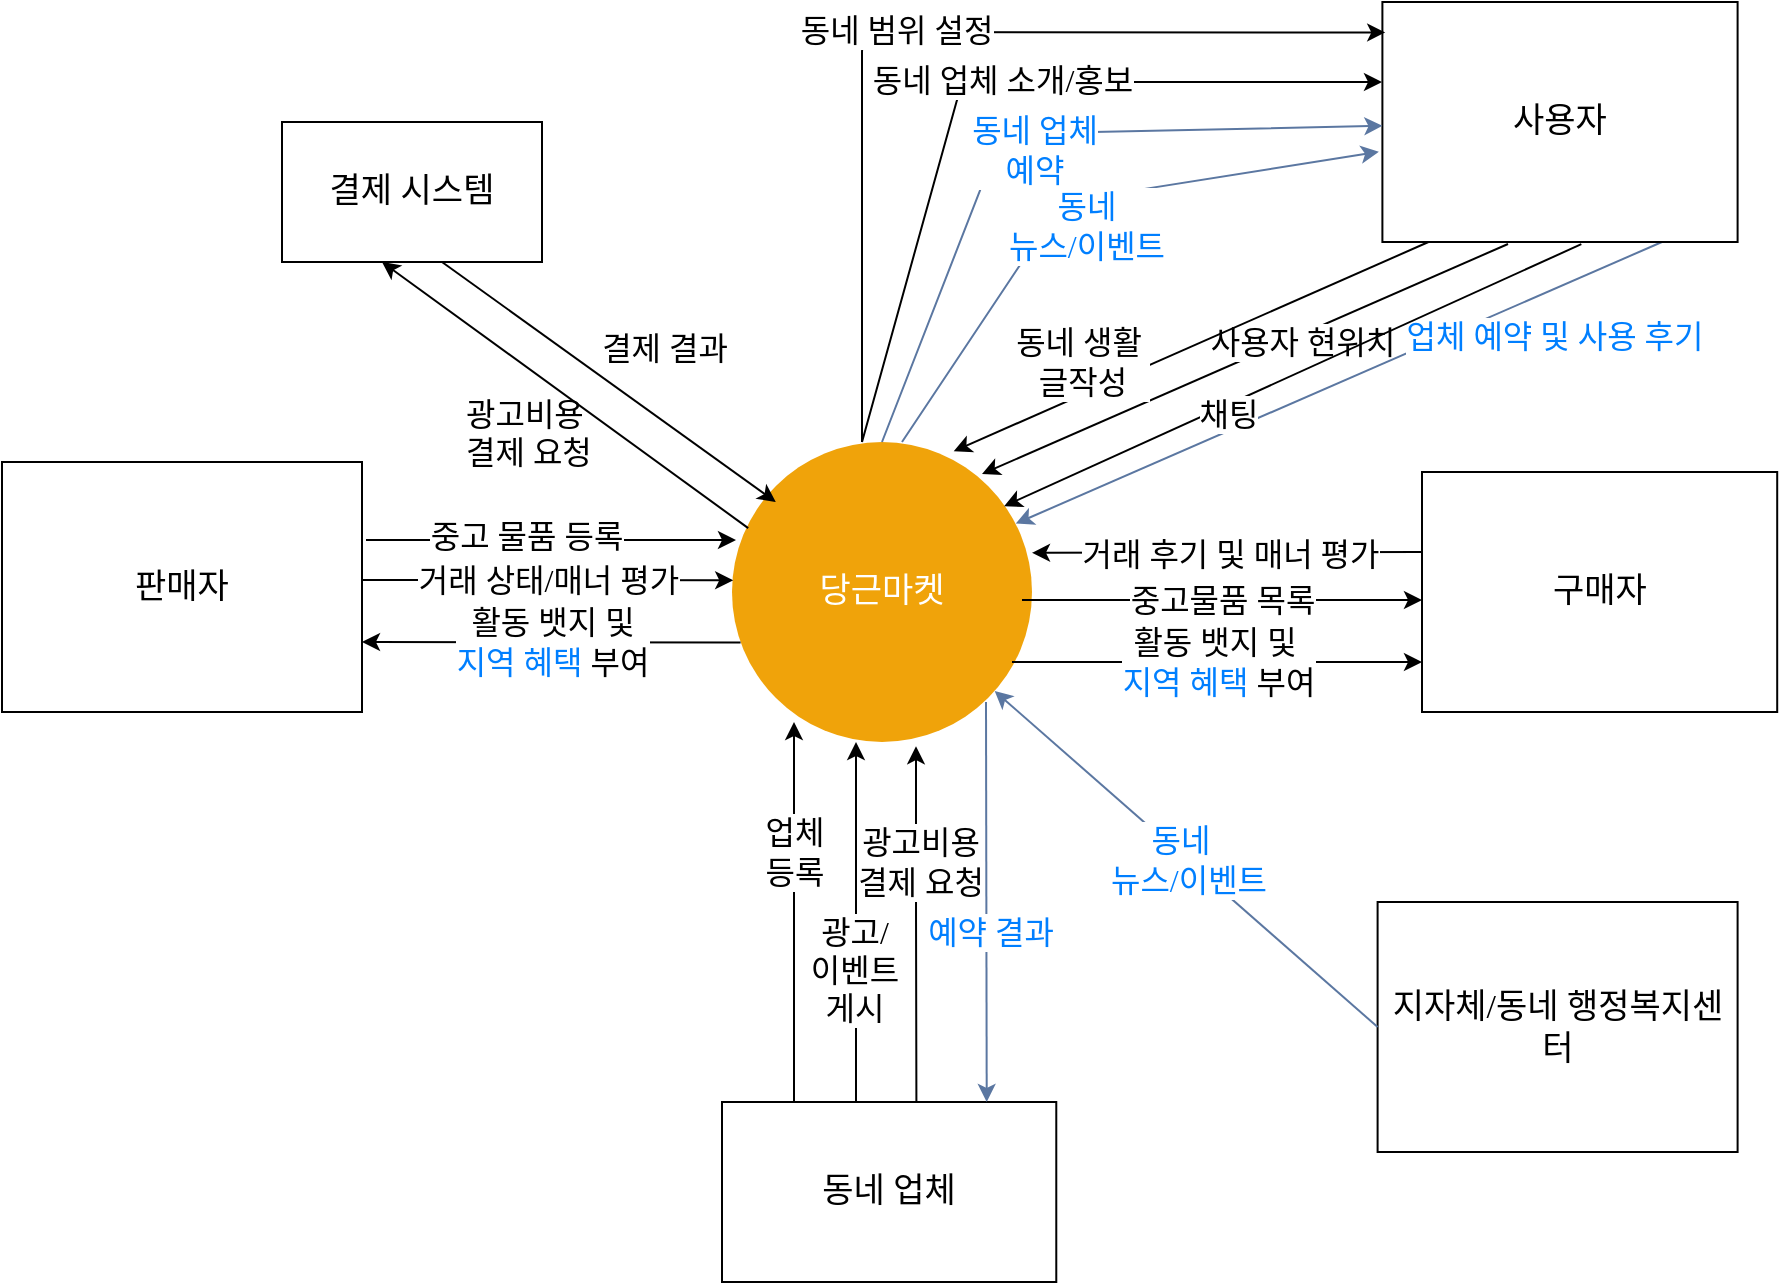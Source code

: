 <mxfile version="13.7.4" type="github">
  <diagram id="2eBaNiK83SsfWGN7OqTg" name="Page-1">
    <mxGraphModel dx="2130" dy="782" grid="1" gridSize="10" guides="1" tooltips="1" connect="1" arrows="1" fold="1" page="1" pageScale="1" pageWidth="827" pageHeight="1169" background="#FFFFFF" math="0" shadow="0">
      <root>
        <mxCell id="0" />
        <mxCell id="1" parent="0" />
        <mxCell id="iDiovrbEPyYLWm7U3jqZ-1" value="당근마켓" style="ellipse;whiteSpace=wrap;html=1;aspect=fixed;fontFamily=Do Hyeon;fontSize=17;fillColor=#f0a30a;fontColor=#ffffff;strokeColor=none;fontSource=https%3A%2F%2Ffonts.googleapis.com%2Fcss%3Ffamily%3DDo%2BHyeon;" parent="1" vertex="1">
          <mxGeometry x="315" y="370" width="150" height="150" as="geometry" />
        </mxCell>
        <mxCell id="iDiovrbEPyYLWm7U3jqZ-4" value="동네 업체" style="rounded=0;whiteSpace=wrap;html=1;fontFamily=Do Hyeon;fontSize=17;fontSource=https%3A%2F%2Ffonts.googleapis.com%2Fcss%3Ffamily%3DDo%2BHyeon;" parent="1" vertex="1">
          <mxGeometry x="310" y="700" width="167.14" height="90" as="geometry" />
        </mxCell>
        <mxCell id="iDiovrbEPyYLWm7U3jqZ-26" value="구매자" style="rounded=0;whiteSpace=wrap;html=1;fontFamily=Do Hyeon;fontSize=17;fontSource=https%3A%2F%2Ffonts.googleapis.com%2Fcss%3Ffamily%3DDo%2BHyeon;" parent="1" vertex="1">
          <mxGeometry x="660" y="385" width="177.6" height="120" as="geometry" />
        </mxCell>
        <mxCell id="iDiovrbEPyYLWm7U3jqZ-27" value="판매자" style="rounded=0;whiteSpace=wrap;html=1;fontFamily=Do Hyeon;fontSize=17;fontSource=https%3A%2F%2Ffonts.googleapis.com%2Fcss%3Ffamily%3DDo%2BHyeon;" parent="1" vertex="1">
          <mxGeometry x="-50" y="380" width="180" height="125" as="geometry" />
        </mxCell>
        <mxCell id="615CvDBMZHt1SZaBTN3t-6" value="" style="endArrow=classic;html=1;exitX=0.5;exitY=0;exitDx=0;exitDy=0;entryX=0.5;entryY=1;entryDx=0;entryDy=0;fontFamily=Do Hyeon;fontSource=https%3A%2F%2Ffonts.googleapis.com%2Fcss%3Ffamily%3DDo%2BHyeon;" parent="1" edge="1">
          <mxGeometry relative="1" as="geometry">
            <mxPoint x="377" y="700" as="sourcePoint" />
            <mxPoint x="377" y="520" as="targetPoint" />
            <Array as="points" />
          </mxGeometry>
        </mxCell>
        <mxCell id="615CvDBMZHt1SZaBTN3t-7" value="광고/&lt;br&gt;이벤트&lt;br style=&quot;font-size: 16px&quot;&gt;게시" style="edgeLabel;resizable=0;html=1;align=center;verticalAlign=middle;fontSize=16;fontFamily=Do Hyeon;fontSource=https%3A%2F%2Ffonts.googleapis.com%2Fcss%3Ffamily%3DDo%2BHyeon;labelBackgroundColor=#FFFFFF;" parent="615CvDBMZHt1SZaBTN3t-6" connectable="0" vertex="1">
          <mxGeometry relative="1" as="geometry">
            <mxPoint x="-1" y="24" as="offset" />
          </mxGeometry>
        </mxCell>
        <mxCell id="615CvDBMZHt1SZaBTN3t-8" value="" style="endArrow=classic;html=1;exitX=0.885;exitY=-0.002;exitDx=0;exitDy=0;exitPerimeter=0;fontFamily=Do Hyeon;fontSource=https%3A%2F%2Ffonts.googleapis.com%2Fcss%3Ffamily%3DDo%2BHyeon;" parent="1" edge="1">
          <mxGeometry relative="1" as="geometry">
            <mxPoint x="407.2" y="700.0" as="sourcePoint" />
            <mxPoint x="407" y="522.12" as="targetPoint" />
            <Array as="points">
              <mxPoint x="407" y="600.12" />
            </Array>
          </mxGeometry>
        </mxCell>
        <mxCell id="615CvDBMZHt1SZaBTN3t-9" value="광고비용 &lt;br&gt;결제 요청" style="edgeLabel;resizable=0;html=1;align=center;verticalAlign=middle;fontSize=16;fontFamily=Do Hyeon;fontSource=https%3A%2F%2Ffonts.googleapis.com%2Fcss%3Ffamily%3DDo%2BHyeon;labelBackgroundColor=#FFFFFF;" parent="615CvDBMZHt1SZaBTN3t-8" connectable="0" vertex="1">
          <mxGeometry relative="1" as="geometry">
            <mxPoint x="1.98" y="-31" as="offset" />
          </mxGeometry>
        </mxCell>
        <mxCell id="615CvDBMZHt1SZaBTN3t-10" value="" style="endArrow=classic;html=1;fontFamily=Do Hyeon;fontSource=https%3A%2F%2Ffonts.googleapis.com%2Fcss%3Ffamily%3DDo%2BHyeon;" parent="1" edge="1">
          <mxGeometry relative="1" as="geometry">
            <mxPoint x="132" y="419" as="sourcePoint" />
            <mxPoint x="317" y="419" as="targetPoint" />
            <Array as="points" />
          </mxGeometry>
        </mxCell>
        <mxCell id="615CvDBMZHt1SZaBTN3t-11" value="중고 물품 등록" style="edgeLabel;resizable=0;html=1;align=center;verticalAlign=middle;fontSize=16;labelBackgroundColor=#FFFFFF;fontFamily=Do Hyeon;fontSource=https%3A%2F%2Ffonts.googleapis.com%2Fcss%3Ffamily%3DDo%2BHyeon;" parent="615CvDBMZHt1SZaBTN3t-10" connectable="0" vertex="1">
          <mxGeometry relative="1" as="geometry">
            <mxPoint x="-13" y="-2" as="offset" />
          </mxGeometry>
        </mxCell>
        <mxCell id="615CvDBMZHt1SZaBTN3t-12" value="" style="endArrow=classic;html=1;fontFamily=Do Hyeon;fontSource=https%3A%2F%2Ffonts.googleapis.com%2Fcss%3Ffamily%3DDo%2BHyeon;" parent="1" edge="1">
          <mxGeometry relative="1" as="geometry">
            <mxPoint x="460" y="449" as="sourcePoint" />
            <mxPoint x="660" y="449" as="targetPoint" />
            <Array as="points">
              <mxPoint x="529.8" y="449" />
            </Array>
          </mxGeometry>
        </mxCell>
        <mxCell id="615CvDBMZHt1SZaBTN3t-13" value="중고물품 목록" style="edgeLabel;resizable=0;html=1;align=center;verticalAlign=middle;fontSize=16;labelBackgroundColor=#FFFFFF;fontFamily=Do Hyeon;fontSource=https%3A%2F%2Ffonts.googleapis.com%2Fcss%3Ffamily%3DDo%2BHyeon;" parent="615CvDBMZHt1SZaBTN3t-12" connectable="0" vertex="1">
          <mxGeometry relative="1" as="geometry">
            <mxPoint as="offset" />
          </mxGeometry>
        </mxCell>
        <mxCell id="615CvDBMZHt1SZaBTN3t-18" value="" style="endArrow=classic;html=1;fontFamily=Do Hyeon;fontSource=https%3A%2F%2Ffonts.googleapis.com%2Fcss%3Ffamily%3DDo%2BHyeon;" parent="1" edge="1">
          <mxGeometry relative="1" as="geometry">
            <mxPoint x="703" y="271" as="sourcePoint" />
            <mxPoint x="440" y="386" as="targetPoint" />
            <Array as="points" />
          </mxGeometry>
        </mxCell>
        <mxCell id="615CvDBMZHt1SZaBTN3t-19" value="사용자 현위치" style="edgeLabel;resizable=0;html=1;align=center;verticalAlign=middle;fontSize=16;labelBackgroundColor=#FFFFFF;fontFamily=Do Hyeon;fontSource=https%3A%2F%2Ffonts.googleapis.com%2Fcss%3Ffamily%3DDo%2BHyeon;" parent="615CvDBMZHt1SZaBTN3t-18" connectable="0" vertex="1">
          <mxGeometry relative="1" as="geometry">
            <mxPoint x="28.6" y="-8.5" as="offset" />
          </mxGeometry>
        </mxCell>
        <mxCell id="615CvDBMZHt1SZaBTN3t-20" value="" style="endArrow=classic;html=1;fontFamily=Do Hyeon;fontSource=https%3A%2F%2Ffonts.googleapis.com%2Fcss%3Ffamily%3DDo%2BHyeon;" parent="1" edge="1">
          <mxGeometry relative="1" as="geometry">
            <mxPoint x="660" y="425" as="sourcePoint" />
            <mxPoint x="465" y="425.41" as="targetPoint" />
            <Array as="points" />
          </mxGeometry>
        </mxCell>
        <mxCell id="615CvDBMZHt1SZaBTN3t-21" value="거래 후기 및 매너 평가" style="edgeLabel;resizable=0;html=1;align=center;verticalAlign=middle;fontSize=16;labelBackgroundColor=#FFFFFF;fontFamily=Do Hyeon;fontSource=https%3A%2F%2Ffonts.googleapis.com%2Fcss%3Ffamily%3DDo%2BHyeon;" parent="615CvDBMZHt1SZaBTN3t-20" connectable="0" vertex="1">
          <mxGeometry relative="1" as="geometry">
            <mxPoint x="1" y="0.2" as="offset" />
          </mxGeometry>
        </mxCell>
        <mxCell id="615CvDBMZHt1SZaBTN3t-27" value="" style="endArrow=classic;html=1;fontFamily=Do Hyeon;fontSource=https%3A%2F%2Ffonts.googleapis.com%2Fcss%3Ffamily%3DDo%2BHyeon;exitX=0.787;exitY=1;exitDx=0;exitDy=0;exitPerimeter=0;entryX=0.946;entryY=0.272;entryDx=0;entryDy=0;entryPerimeter=0;strokeColor=#5B77A1;" parent="1" source="f4QaTZTHXKAwovkgsrd5-1" target="iDiovrbEPyYLWm7U3jqZ-1" edge="1">
          <mxGeometry relative="1" as="geometry">
            <mxPoint x="790" y="270" as="sourcePoint" />
            <mxPoint x="463" y="413" as="targetPoint" />
            <Array as="points" />
          </mxGeometry>
        </mxCell>
        <mxCell id="615CvDBMZHt1SZaBTN3t-28" value="업체 예약 및 사용 후기" style="edgeLabel;resizable=0;html=1;align=center;verticalAlign=middle;fontSize=16;labelBackgroundColor=#FFFFFF;fontFamily=Do Hyeon;fontSource=https%3A%2F%2Ffonts.googleapis.com%2Fcss%3Ffamily%3DDo%2BHyeon;fontColor=#007FFF;" parent="615CvDBMZHt1SZaBTN3t-27" connectable="0" vertex="1">
          <mxGeometry relative="1" as="geometry">
            <mxPoint x="106.8" y="-23.65" as="offset" />
          </mxGeometry>
        </mxCell>
        <mxCell id="615CvDBMZHt1SZaBTN3t-30" value="" style="endArrow=classic;html=1;fontFamily=Do Hyeon;fontSource=https%3A%2F%2Ffonts.googleapis.com%2Fcss%3Ffamily%3DDo%2BHyeon;exitX=0.56;exitY=1.009;exitDx=0;exitDy=0;exitPerimeter=0;entryX=0.907;entryY=0.214;entryDx=0;entryDy=0;entryPerimeter=0;" parent="1" source="f4QaTZTHXKAwovkgsrd5-1" target="iDiovrbEPyYLWm7U3jqZ-1" edge="1">
          <mxGeometry relative="1" as="geometry">
            <mxPoint x="750" y="274" as="sourcePoint" />
            <mxPoint x="460" y="400" as="targetPoint" />
            <Array as="points" />
          </mxGeometry>
        </mxCell>
        <mxCell id="615CvDBMZHt1SZaBTN3t-31" value="채팅" style="edgeLabel;resizable=0;html=1;align=center;verticalAlign=middle;fontSize=16;labelBackgroundColor=#FFFFFF;fontFamily=Do Hyeon;fontSource=https%3A%2F%2Ffonts.googleapis.com%2Fcss%3Ffamily%3DDo%2BHyeon;" parent="615CvDBMZHt1SZaBTN3t-30" connectable="0" vertex="1">
          <mxGeometry relative="1" as="geometry">
            <mxPoint x="-32.76" y="19.25" as="offset" />
          </mxGeometry>
        </mxCell>
        <mxCell id="K0sjepav5S79el99xd7h-5" value="" style="endArrow=classic;html=1;fontFamily=Do Hyeon;fontSize=16;entryX=0.004;entryY=0.601;entryDx=0;entryDy=0;entryPerimeter=0;" parent="1" edge="1">
          <mxGeometry relative="1" as="geometry">
            <mxPoint x="130" y="439" as="sourcePoint" />
            <mxPoint x="315.6" y="439.15" as="targetPoint" />
          </mxGeometry>
        </mxCell>
        <mxCell id="K0sjepav5S79el99xd7h-6" value="&lt;span style=&quot;font-size: 16px&quot;&gt;거래 상태/매너 평가&lt;/span&gt;" style="edgeLabel;resizable=0;html=1;align=center;verticalAlign=middle;fontFamily=Do Hyeon;fontSource=https%3A%2F%2Ffonts.googleapis.com%2Fcss%3Ffamily%3DDo%2BHyeon;labelBackgroundColor=#FFFFFF;fontSize=16;" parent="K0sjepav5S79el99xd7h-5" connectable="0" vertex="1">
          <mxGeometry relative="1" as="geometry" />
        </mxCell>
        <mxCell id="K0sjepav5S79el99xd7h-9" value="" style="endArrow=classic;html=1;exitX=0.5;exitY=0;exitDx=0;exitDy=0;fontFamily=Do Hyeon;fontSource=https%3A%2F%2Ffonts.googleapis.com%2Fcss%3Ffamily%3DDo%2BHyeon;" parent="1" edge="1">
          <mxGeometry relative="1" as="geometry">
            <mxPoint x="346" y="700" as="sourcePoint" />
            <mxPoint x="346" y="510" as="targetPoint" />
            <Array as="points" />
          </mxGeometry>
        </mxCell>
        <mxCell id="K0sjepav5S79el99xd7h-10" value="업체&lt;br&gt;등록" style="edgeLabel;resizable=0;html=1;align=center;verticalAlign=middle;fontSize=16;fontFamily=Do Hyeon;fontSource=https%3A%2F%2Ffonts.googleapis.com%2Fcss%3Ffamily%3DDo%2BHyeon;labelBackgroundColor=#FFFFFF;" parent="K0sjepav5S79el99xd7h-9" connectable="0" vertex="1">
          <mxGeometry relative="1" as="geometry">
            <mxPoint y="-30" as="offset" />
          </mxGeometry>
        </mxCell>
        <mxCell id="K0sjepav5S79el99xd7h-13" value="" style="endArrow=classic;html=1;fontFamily=Do Hyeon;fontSource=https%3A%2F%2Ffonts.googleapis.com%2Fcss%3Ffamily%3DDo%2BHyeon;entryX=0.739;entryY=0.031;entryDx=0;entryDy=0;entryPerimeter=0;exitX=0.136;exitY=0.996;exitDx=0;exitDy=0;exitPerimeter=0;" parent="1" source="f4QaTZTHXKAwovkgsrd5-1" target="iDiovrbEPyYLWm7U3jqZ-1" edge="1">
          <mxGeometry relative="1" as="geometry">
            <mxPoint x="620" y="260" as="sourcePoint" />
            <mxPoint x="379.999" y="370.003" as="targetPoint" />
            <Array as="points" />
          </mxGeometry>
        </mxCell>
        <mxCell id="K0sjepav5S79el99xd7h-14" value="동네 생활&amp;nbsp;&lt;br&gt;글작성" style="edgeLabel;resizable=0;html=1;align=center;verticalAlign=middle;fontSize=16;labelBackgroundColor=#FFFFFF;fontFamily=Do Hyeon;fontSource=https%3A%2F%2Ffonts.googleapis.com%2Fcss%3Ffamily%3DDo%2BHyeon;" parent="K0sjepav5S79el99xd7h-13" connectable="0" vertex="1">
          <mxGeometry relative="1" as="geometry">
            <mxPoint x="-54.86" y="7.81" as="offset" />
          </mxGeometry>
        </mxCell>
        <mxCell id="L4SgiP1MxD5cdKtb4Lhz-1" value="결제 시스템" style="rounded=0;whiteSpace=wrap;html=1;fontFamily=Do Hyeon;fontSize=17;fontSource=https%3A%2F%2Ffonts.googleapis.com%2Fcss%3Ffamily%3DDo%2BHyeon;" parent="1" vertex="1">
          <mxGeometry x="90" y="210" width="130" height="70" as="geometry" />
        </mxCell>
        <mxCell id="L4SgiP1MxD5cdKtb4Lhz-4" value="" style="endArrow=classic;html=1;fontFamily=Do Hyeon;fontSource=https%3A%2F%2Ffonts.googleapis.com%2Fcss%3Ffamily%3DDo%2BHyeon;exitX=0.5;exitY=1;exitDx=0;exitDy=0;entryX=0.146;entryY=0.2;entryDx=0;entryDy=0;entryPerimeter=0;" parent="1" target="iDiovrbEPyYLWm7U3jqZ-1" edge="1">
          <mxGeometry relative="1" as="geometry">
            <mxPoint x="170" y="280.0" as="sourcePoint" />
            <mxPoint x="340" y="402" as="targetPoint" />
            <Array as="points" />
          </mxGeometry>
        </mxCell>
        <mxCell id="L4SgiP1MxD5cdKtb4Lhz-5" value="결제 결과" style="edgeLabel;resizable=0;html=1;align=center;verticalAlign=middle;fontSize=16;fontFamily=Do Hyeon;fontSource=https%3A%2F%2Ffonts.googleapis.com%2Fcss%3Ffamily%3DDo%2BHyeon;labelBackgroundColor=#FFFFFF;" parent="L4SgiP1MxD5cdKtb4Lhz-4" connectable="0" vertex="1">
          <mxGeometry relative="1" as="geometry">
            <mxPoint x="26.89" y="-17.5" as="offset" />
          </mxGeometry>
        </mxCell>
        <mxCell id="DclSnaKNz0RfbiUWnmVD-1" value="&lt;span style=&quot;color: rgb(0, 0, 0); font-family: &amp;quot;do hyeon&amp;quot;; font-size: 16px; font-style: normal; font-weight: 400; letter-spacing: normal; text-align: center; text-indent: 0px; text-transform: none; word-spacing: 0px; background-color: rgb(255, 255, 255); display: inline; float: none;&quot;&gt;광고비용&lt;span&gt;&amp;nbsp;&lt;/span&gt;&lt;/span&gt;&lt;br style=&quot;color: rgb(0, 0, 0); font-family: &amp;quot;do hyeon&amp;quot;; font-size: 16px; font-style: normal; font-weight: 400; letter-spacing: normal; text-align: center; text-indent: 0px; text-transform: none; word-spacing: 0px;&quot;&gt;&lt;span style=&quot;color: rgb(0, 0, 0); font-family: &amp;quot;do hyeon&amp;quot;; font-size: 16px; font-style: normal; font-weight: 400; letter-spacing: normal; text-align: center; text-indent: 0px; text-transform: none; word-spacing: 0px; background-color: rgb(255, 255, 255); display: inline; float: none;&quot;&gt;결제 요청&lt;/span&gt;" style="text;whiteSpace=wrap;html=1;" parent="1" vertex="1">
          <mxGeometry x="180" y="340" width="80" height="40" as="geometry" />
        </mxCell>
        <mxCell id="DclSnaKNz0RfbiUWnmVD-2" value="" style="endArrow=classic;html=1;fontFamily=Do Hyeon;fontSource=https%3A%2F%2Ffonts.googleapis.com%2Fcss%3Ffamily%3DDo%2BHyeon;exitX=0.054;exitY=0.287;exitDx=0;exitDy=0;exitPerimeter=0;" parent="1" source="iDiovrbEPyYLWm7U3jqZ-1" edge="1">
          <mxGeometry relative="1" as="geometry">
            <mxPoint x="130" y="300.0" as="sourcePoint" />
            <mxPoint x="140" y="280" as="targetPoint" />
            <Array as="points" />
          </mxGeometry>
        </mxCell>
        <mxCell id="DclSnaKNz0RfbiUWnmVD-10" value="" style="endArrow=classic;html=1;entryX=0.75;entryY=0;entryDx=0;entryDy=0;strokeColor=#5B77A1;" parent="1" edge="1">
          <mxGeometry relative="1" as="geometry">
            <mxPoint x="442" y="500" as="sourcePoint" />
            <mxPoint x="442.355" y="700" as="targetPoint" />
          </mxGeometry>
        </mxCell>
        <mxCell id="DclSnaKNz0RfbiUWnmVD-11" value="예약 결과" style="edgeLabel;resizable=0;html=1;align=center;verticalAlign=middle;fontFamily=Do Hyeon;fontSource=https%3A%2F%2Ffonts.googleapis.com%2Fcss%3Ffamily%3DDo%2BHyeon;fontSize=16;fontColor=#007FFF;" parent="DclSnaKNz0RfbiUWnmVD-10" connectable="0" vertex="1">
          <mxGeometry relative="1" as="geometry">
            <mxPoint x="2" y="14.71" as="offset" />
          </mxGeometry>
        </mxCell>
        <mxCell id="DclSnaKNz0RfbiUWnmVD-19" value="지자체/동네 행정복지센터" style="rounded=0;whiteSpace=wrap;html=1;fontFamily=Do Hyeon;fontSize=17;" parent="1" vertex="1">
          <mxGeometry x="637.8" y="600" width="180" height="125" as="geometry" />
        </mxCell>
        <mxCell id="f4QaTZTHXKAwovkgsrd5-1" value="사용자" style="rounded=0;whiteSpace=wrap;html=1;fontFamily=Do Hyeon;fontSize=17;fontSource=https%3A%2F%2Ffonts.googleapis.com%2Fcss%3Ffamily%3DDo%2BHyeon;" parent="1" vertex="1">
          <mxGeometry x="640.2" y="150" width="177.6" height="120" as="geometry" />
        </mxCell>
        <mxCell id="f4QaTZTHXKAwovkgsrd5-2" value="" style="endArrow=classic;html=1;fontFamily=Do Hyeon;fontSource=https%3A%2F%2Ffonts.googleapis.com%2Fcss%3Ffamily%3DDo%2BHyeon;exitX=0.5;exitY=0;exitDx=0;exitDy=0;fillColor=#dae8fc;strokeColor=#5B77A1;" parent="1" source="iDiovrbEPyYLWm7U3jqZ-1" target="f4QaTZTHXKAwovkgsrd5-1" edge="1">
          <mxGeometry relative="1" as="geometry">
            <mxPoint x="370" y="380" as="sourcePoint" />
            <mxPoint x="640.2" y="171.88" as="targetPoint" />
            <Array as="points">
              <mxPoint x="450" y="216" />
            </Array>
          </mxGeometry>
        </mxCell>
        <mxCell id="f4QaTZTHXKAwovkgsrd5-3" value="동네 업체 &lt;br&gt;예약" style="edgeLabel;resizable=0;html=1;align=center;verticalAlign=middle;fontSize=16;labelBackgroundColor=#FFFFFF;fontFamily=Do Hyeon;fontSource=https%3A%2F%2Ffonts.googleapis.com%2Fcss%3Ffamily%3DDo%2BHyeon;fontColor=#007FFF;" parent="f4QaTZTHXKAwovkgsrd5-2" connectable="0" vertex="1">
          <mxGeometry relative="1" as="geometry">
            <mxPoint x="2.63" y="7.53" as="offset" />
          </mxGeometry>
        </mxCell>
        <mxCell id="f4QaTZTHXKAwovkgsrd5-4" value="" style="endArrow=classic;html=1;fontFamily=Do Hyeon;fontSource=https%3A%2F%2Ffonts.googleapis.com%2Fcss%3Ffamily%3DDo%2BHyeon;" parent="1" edge="1">
          <mxGeometry relative="1" as="geometry">
            <mxPoint x="455" y="480" as="sourcePoint" />
            <mxPoint x="660" y="480" as="targetPoint" />
            <Array as="points">
              <mxPoint x="524.8" y="480" />
            </Array>
          </mxGeometry>
        </mxCell>
        <mxCell id="f4QaTZTHXKAwovkgsrd5-5" value="활동 뱃지 및&amp;nbsp;&lt;br&gt;&lt;font color=&quot;#007fff&quot;&gt;지역 혜택 &lt;/font&gt;부여" style="edgeLabel;resizable=0;html=1;align=center;verticalAlign=middle;fontSize=16;labelBackgroundColor=#FFFFFF;fontFamily=Do Hyeon;fontSource=https%3A%2F%2Ffonts.googleapis.com%2Fcss%3Ffamily%3DDo%2BHyeon;" parent="f4QaTZTHXKAwovkgsrd5-4" connectable="0" vertex="1">
          <mxGeometry relative="1" as="geometry">
            <mxPoint as="offset" />
          </mxGeometry>
        </mxCell>
        <mxCell id="f4QaTZTHXKAwovkgsrd5-6" value="" style="endArrow=classic;html=1;fontFamily=Do Hyeon;fontSource=https%3A%2F%2Ffonts.googleapis.com%2Fcss%3Ffamily%3DDo%2BHyeon;entryX=0.008;entryY=0.127;entryDx=0;entryDy=0;entryPerimeter=0;" parent="1" target="f4QaTZTHXKAwovkgsrd5-1" edge="1">
          <mxGeometry relative="1" as="geometry">
            <mxPoint x="380" y="370" as="sourcePoint" />
            <mxPoint x="640.2" y="180.0" as="targetPoint" />
            <Array as="points">
              <mxPoint x="380" y="165" />
            </Array>
          </mxGeometry>
        </mxCell>
        <mxCell id="f4QaTZTHXKAwovkgsrd5-7" value="동네 범위 설정" style="edgeLabel;resizable=0;html=1;align=center;verticalAlign=middle;fontSize=16;labelBackgroundColor=#FFFFFF;fontFamily=Do Hyeon;fontSource=https%3A%2F%2Ffonts.googleapis.com%2Fcss%3Ffamily%3DDo%2BHyeon;" parent="f4QaTZTHXKAwovkgsrd5-6" connectable="0" vertex="1">
          <mxGeometry relative="1" as="geometry">
            <mxPoint x="-11.72" y="-1" as="offset" />
          </mxGeometry>
        </mxCell>
        <mxCell id="f4QaTZTHXKAwovkgsrd5-10" value="" style="endArrow=classic;html=1;fontFamily=Do Hyeon;fontSource=https%3A%2F%2Ffonts.googleapis.com%2Fcss%3Ffamily%3DDo%2BHyeon;" parent="1" edge="1">
          <mxGeometry relative="1" as="geometry">
            <mxPoint x="380" y="370" as="sourcePoint" />
            <mxPoint x="640" y="190" as="targetPoint" />
            <Array as="points">
              <mxPoint x="430" y="190" />
            </Array>
          </mxGeometry>
        </mxCell>
        <mxCell id="f4QaTZTHXKAwovkgsrd5-11" value="동네 업체 소개/홍보" style="edgeLabel;resizable=0;html=1;align=center;verticalAlign=middle;fontSize=16;labelBackgroundColor=#FFFFFF;fontFamily=Do Hyeon;fontSource=https%3A%2F%2Ffonts.googleapis.com%2Fcss%3Ffamily%3DDo%2BHyeon;" parent="f4QaTZTHXKAwovkgsrd5-10" connectable="0" vertex="1">
          <mxGeometry relative="1" as="geometry">
            <mxPoint x="7.99" y="-1" as="offset" />
          </mxGeometry>
        </mxCell>
        <mxCell id="8rarV9E9feeYbixsX1ly-2" value="" style="endArrow=classic;html=1;fontSize=17;exitX=0;exitY=0.5;exitDx=0;exitDy=0;strokeColor=#5B77A1;" edge="1" parent="1" source="DclSnaKNz0RfbiUWnmVD-19" target="iDiovrbEPyYLWm7U3jqZ-1">
          <mxGeometry relative="1" as="geometry">
            <mxPoint x="420" y="340" as="sourcePoint" />
            <mxPoint x="520" y="340" as="targetPoint" />
          </mxGeometry>
        </mxCell>
        <mxCell id="8rarV9E9feeYbixsX1ly-3" value="동네&amp;nbsp;&amp;nbsp;&lt;br style=&quot;font-size: 16px;&quot;&gt;뉴스/이벤트" style="edgeLabel;resizable=0;html=1;align=center;verticalAlign=middle;fontFamily=Do Hyeon;fontSource=https%3A%2F%2Ffonts.googleapis.com%2Fcss%3Ffamily%3DDo%2BHyeon;fontSize=16;fontColor=#007FFF;" connectable="0" vertex="1" parent="8rarV9E9feeYbixsX1ly-2">
          <mxGeometry relative="1" as="geometry">
            <mxPoint x="1" as="offset" />
          </mxGeometry>
        </mxCell>
        <mxCell id="8rarV9E9feeYbixsX1ly-4" value="" style="endArrow=classic;html=1;fontFamily=Do Hyeon;fontSource=https%3A%2F%2Ffonts.googleapis.com%2Fcss%3Ffamily%3DDo%2BHyeon;entryX=-0.01;entryY=0.624;entryDx=0;entryDy=0;entryPerimeter=0;fillColor=#dae8fc;strokeColor=#5B77A1;" edge="1" parent="1" target="f4QaTZTHXKAwovkgsrd5-1">
          <mxGeometry relative="1" as="geometry">
            <mxPoint x="400" y="370" as="sourcePoint" />
            <mxPoint x="650.2" y="221.91" as="targetPoint" />
            <Array as="points">
              <mxPoint x="480" y="250" />
            </Array>
          </mxGeometry>
        </mxCell>
        <mxCell id="8rarV9E9feeYbixsX1ly-5" value="동네 &lt;br&gt;뉴스/이벤트" style="edgeLabel;resizable=0;html=1;align=center;verticalAlign=middle;fontSize=16;labelBackgroundColor=#FFFFFF;fontFamily=Do Hyeon;fontSource=https%3A%2F%2Ffonts.googleapis.com%2Fcss%3Ffamily%3DDo%2BHyeon;rotation=0;fontColor=#007FFF;" connectable="0" vertex="1" parent="8rarV9E9feeYbixsX1ly-4">
          <mxGeometry relative="1" as="geometry">
            <mxPoint x="3.55" y="13.18" as="offset" />
          </mxGeometry>
        </mxCell>
        <mxCell id="8rarV9E9feeYbixsX1ly-6" value="" style="endArrow=classic;html=1;fontFamily=Do Hyeon;fontSource=https%3A%2F%2Ffonts.googleapis.com%2Fcss%3Ffamily%3DDo%2BHyeon;entryX=1.004;entryY=0.654;entryDx=0;entryDy=0;entryPerimeter=0;" edge="1" parent="1">
          <mxGeometry relative="1" as="geometry">
            <mxPoint x="319.28" y="470.25" as="sourcePoint" />
            <mxPoint x="130.0" y="470.0" as="targetPoint" />
            <Array as="points" />
          </mxGeometry>
        </mxCell>
        <mxCell id="8rarV9E9feeYbixsX1ly-7" value="활동 뱃지 및 &lt;br&gt;&lt;font color=&quot;#007fff&quot;&gt;지역 혜택&lt;/font&gt; 부여" style="edgeLabel;resizable=0;html=1;align=center;verticalAlign=middle;fontSize=16;labelBackgroundColor=#FFFFFF;fontFamily=Do Hyeon;fontSource=https%3A%2F%2Ffonts.googleapis.com%2Fcss%3Ffamily%3DDo%2BHyeon;" connectable="0" vertex="1" parent="8rarV9E9feeYbixsX1ly-6">
          <mxGeometry relative="1" as="geometry">
            <mxPoint as="offset" />
          </mxGeometry>
        </mxCell>
      </root>
    </mxGraphModel>
  </diagram>
</mxfile>
